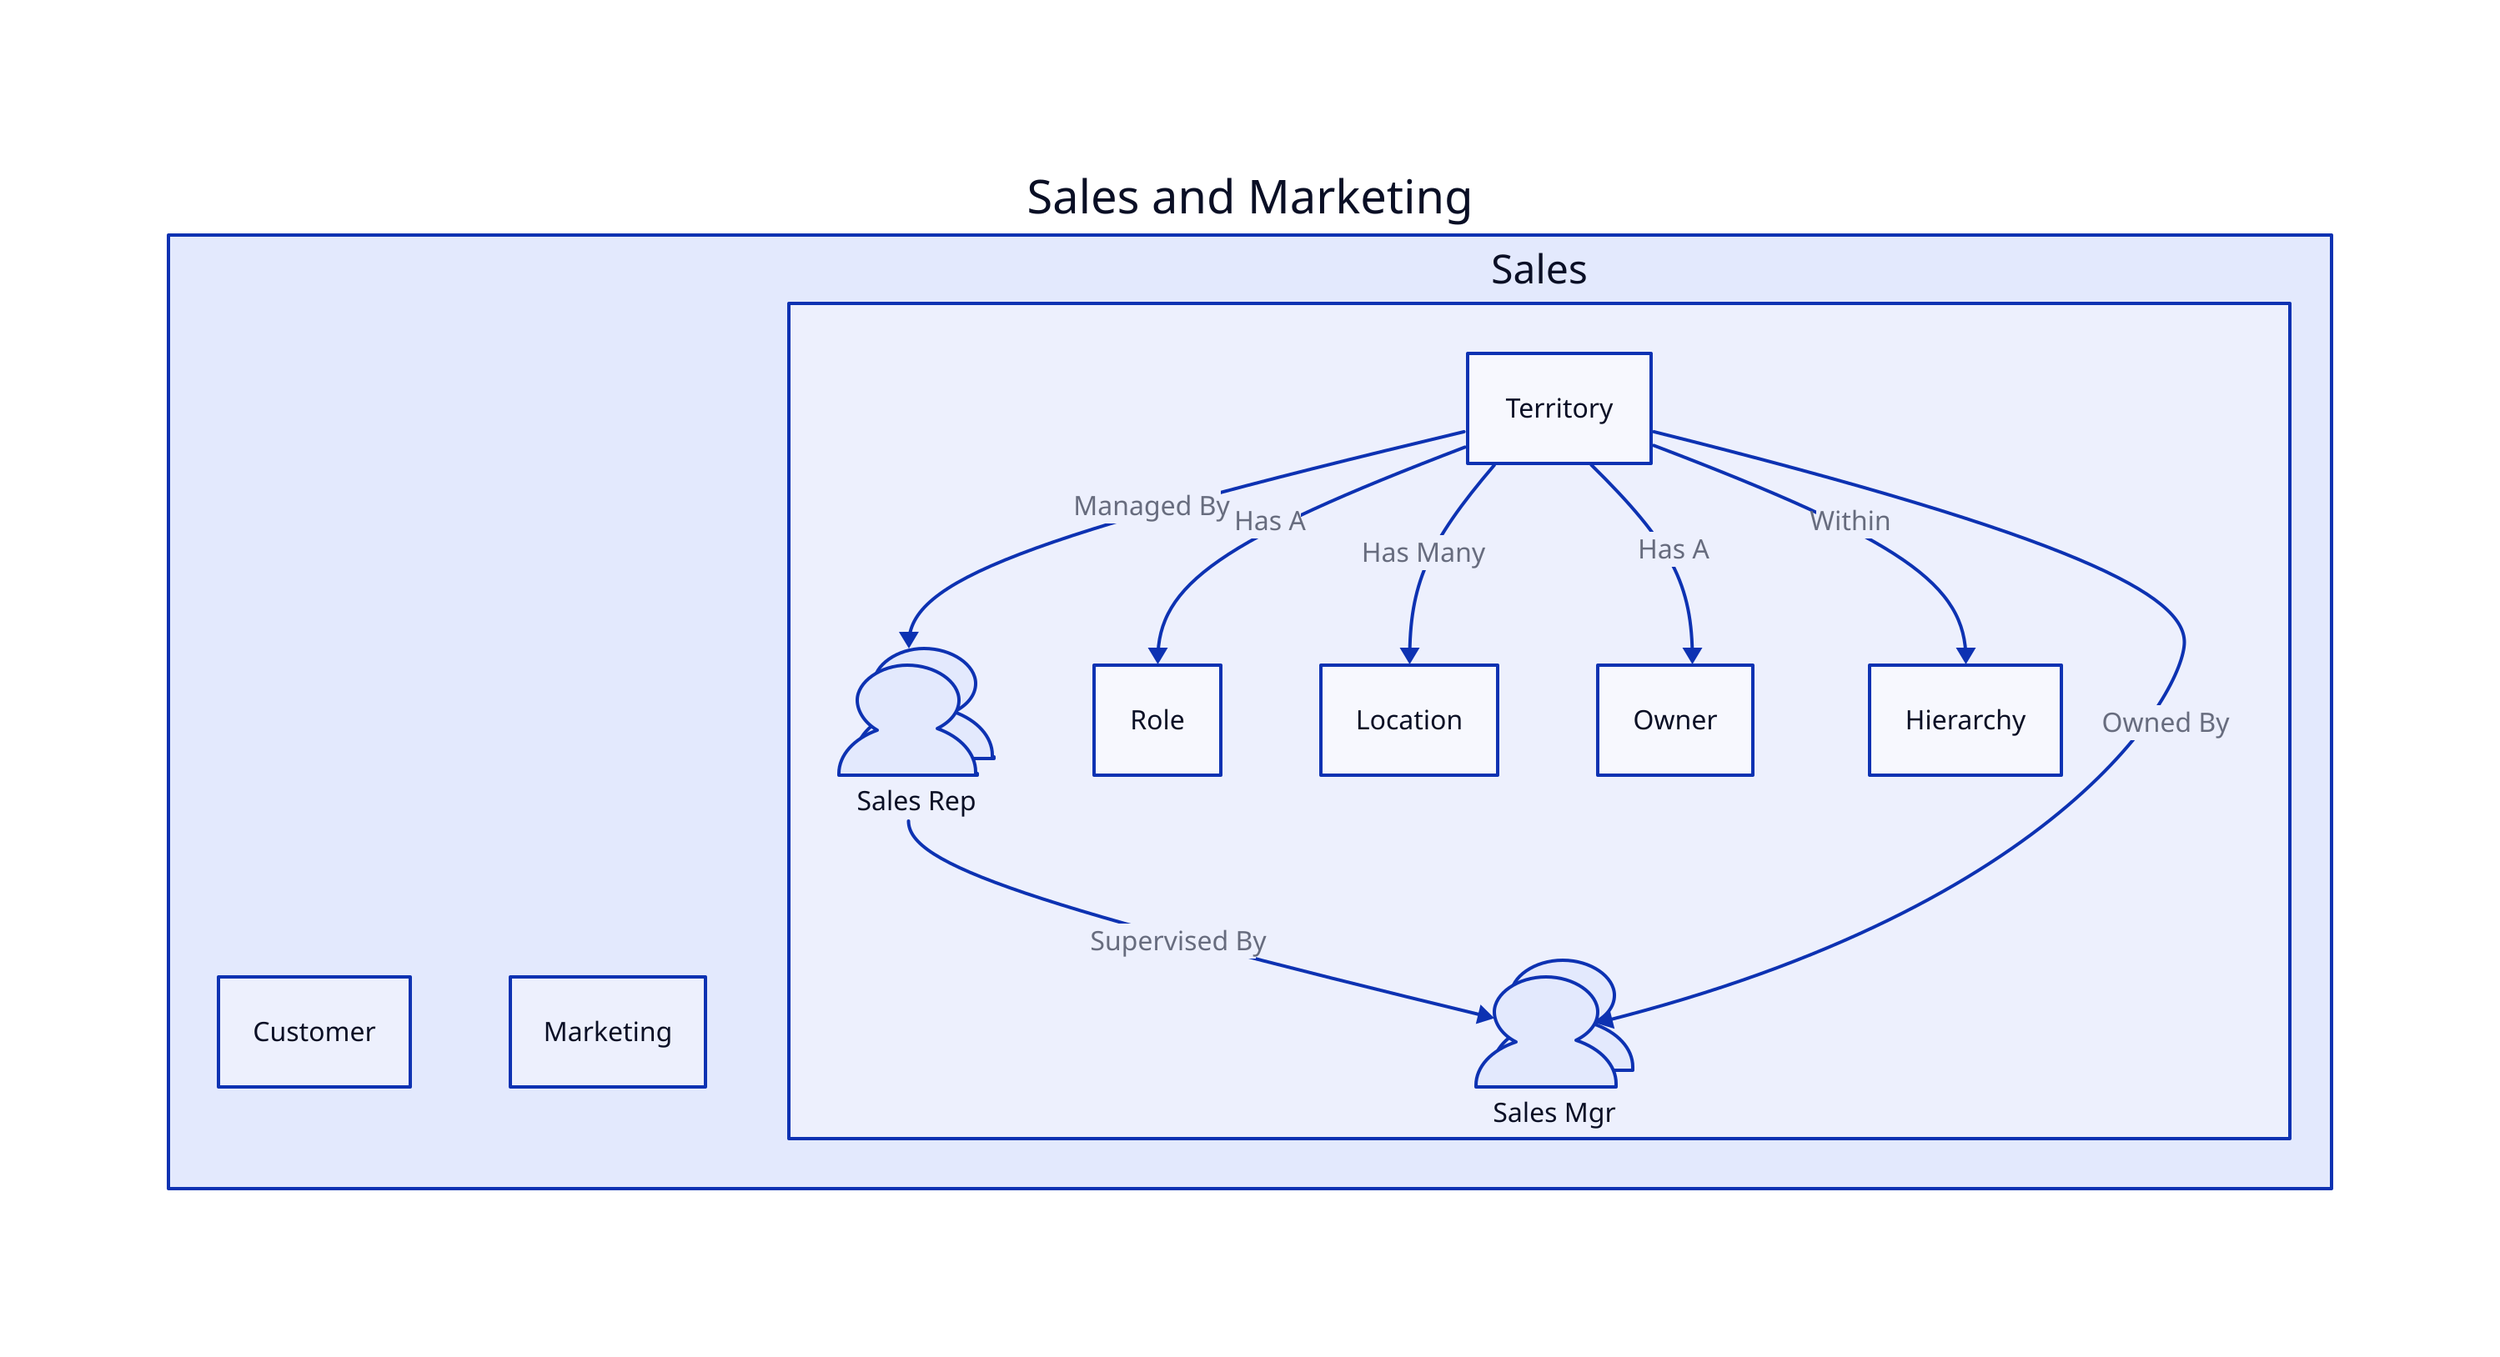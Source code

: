 Sales and Marketing: {

    Customer: {

    }

    Marketing: {

    }

    Sales: {
        Sales Rep: {
            shape: person
            style.multiple: true
        }
        Sales Mgr: {
            shape: person
            style.multiple: true
        }
        Territory
        Role
        Location
        Owner
        Hierarchy
        
        Territory -> Role: Has A
        Territory -> Hierarchy: Within
        Territory -> Location: Has Many
        Territory -> Owner: Has A

        Sales Rep -> Sales Mgr: Supervised By
        Territory -> Sales Rep: Managed By
        Territory -> Sales Mgr: Owned By
    }

}